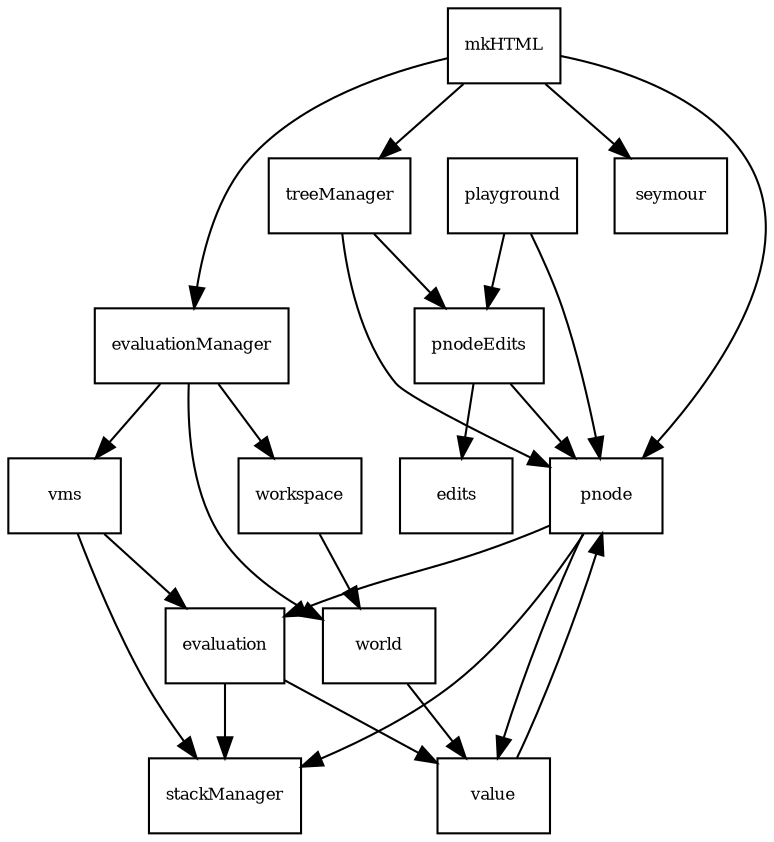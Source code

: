 digraph Depends {

   gsize="8,6"; ratio=fill;
   node[fontsize=8, shape=rectangle];

   mkHTML -> pnode ;
   mkHTML -> treeManager ;
   mkHTML -> evaluationManager ;
   mkHTML -> seymour ;

   evaluation -> stackManager ;
   evaluation -> value ;

   evaluationManager -> vms ;
   evaluationManager -> workspace ;
   evaluationManager -> world ;

   playground -> pnode ;
   playground -> pnodeEdits ;


   pnode -> evaluation ;
   pnode -> stackManager ;
   pnode -> value ;

   pnodeEdits -> edits ;
   pnodeEdits -> pnode ;

   treeManager -> pnode ;
   treeManager -> pnodeEdits ;

   //turtleTest -> seymour ;

   value -> pnode ;

   vms -> stackManager ;
   vms -> evaluation ;

   workspace -> world ;

   world -> value ;
}
